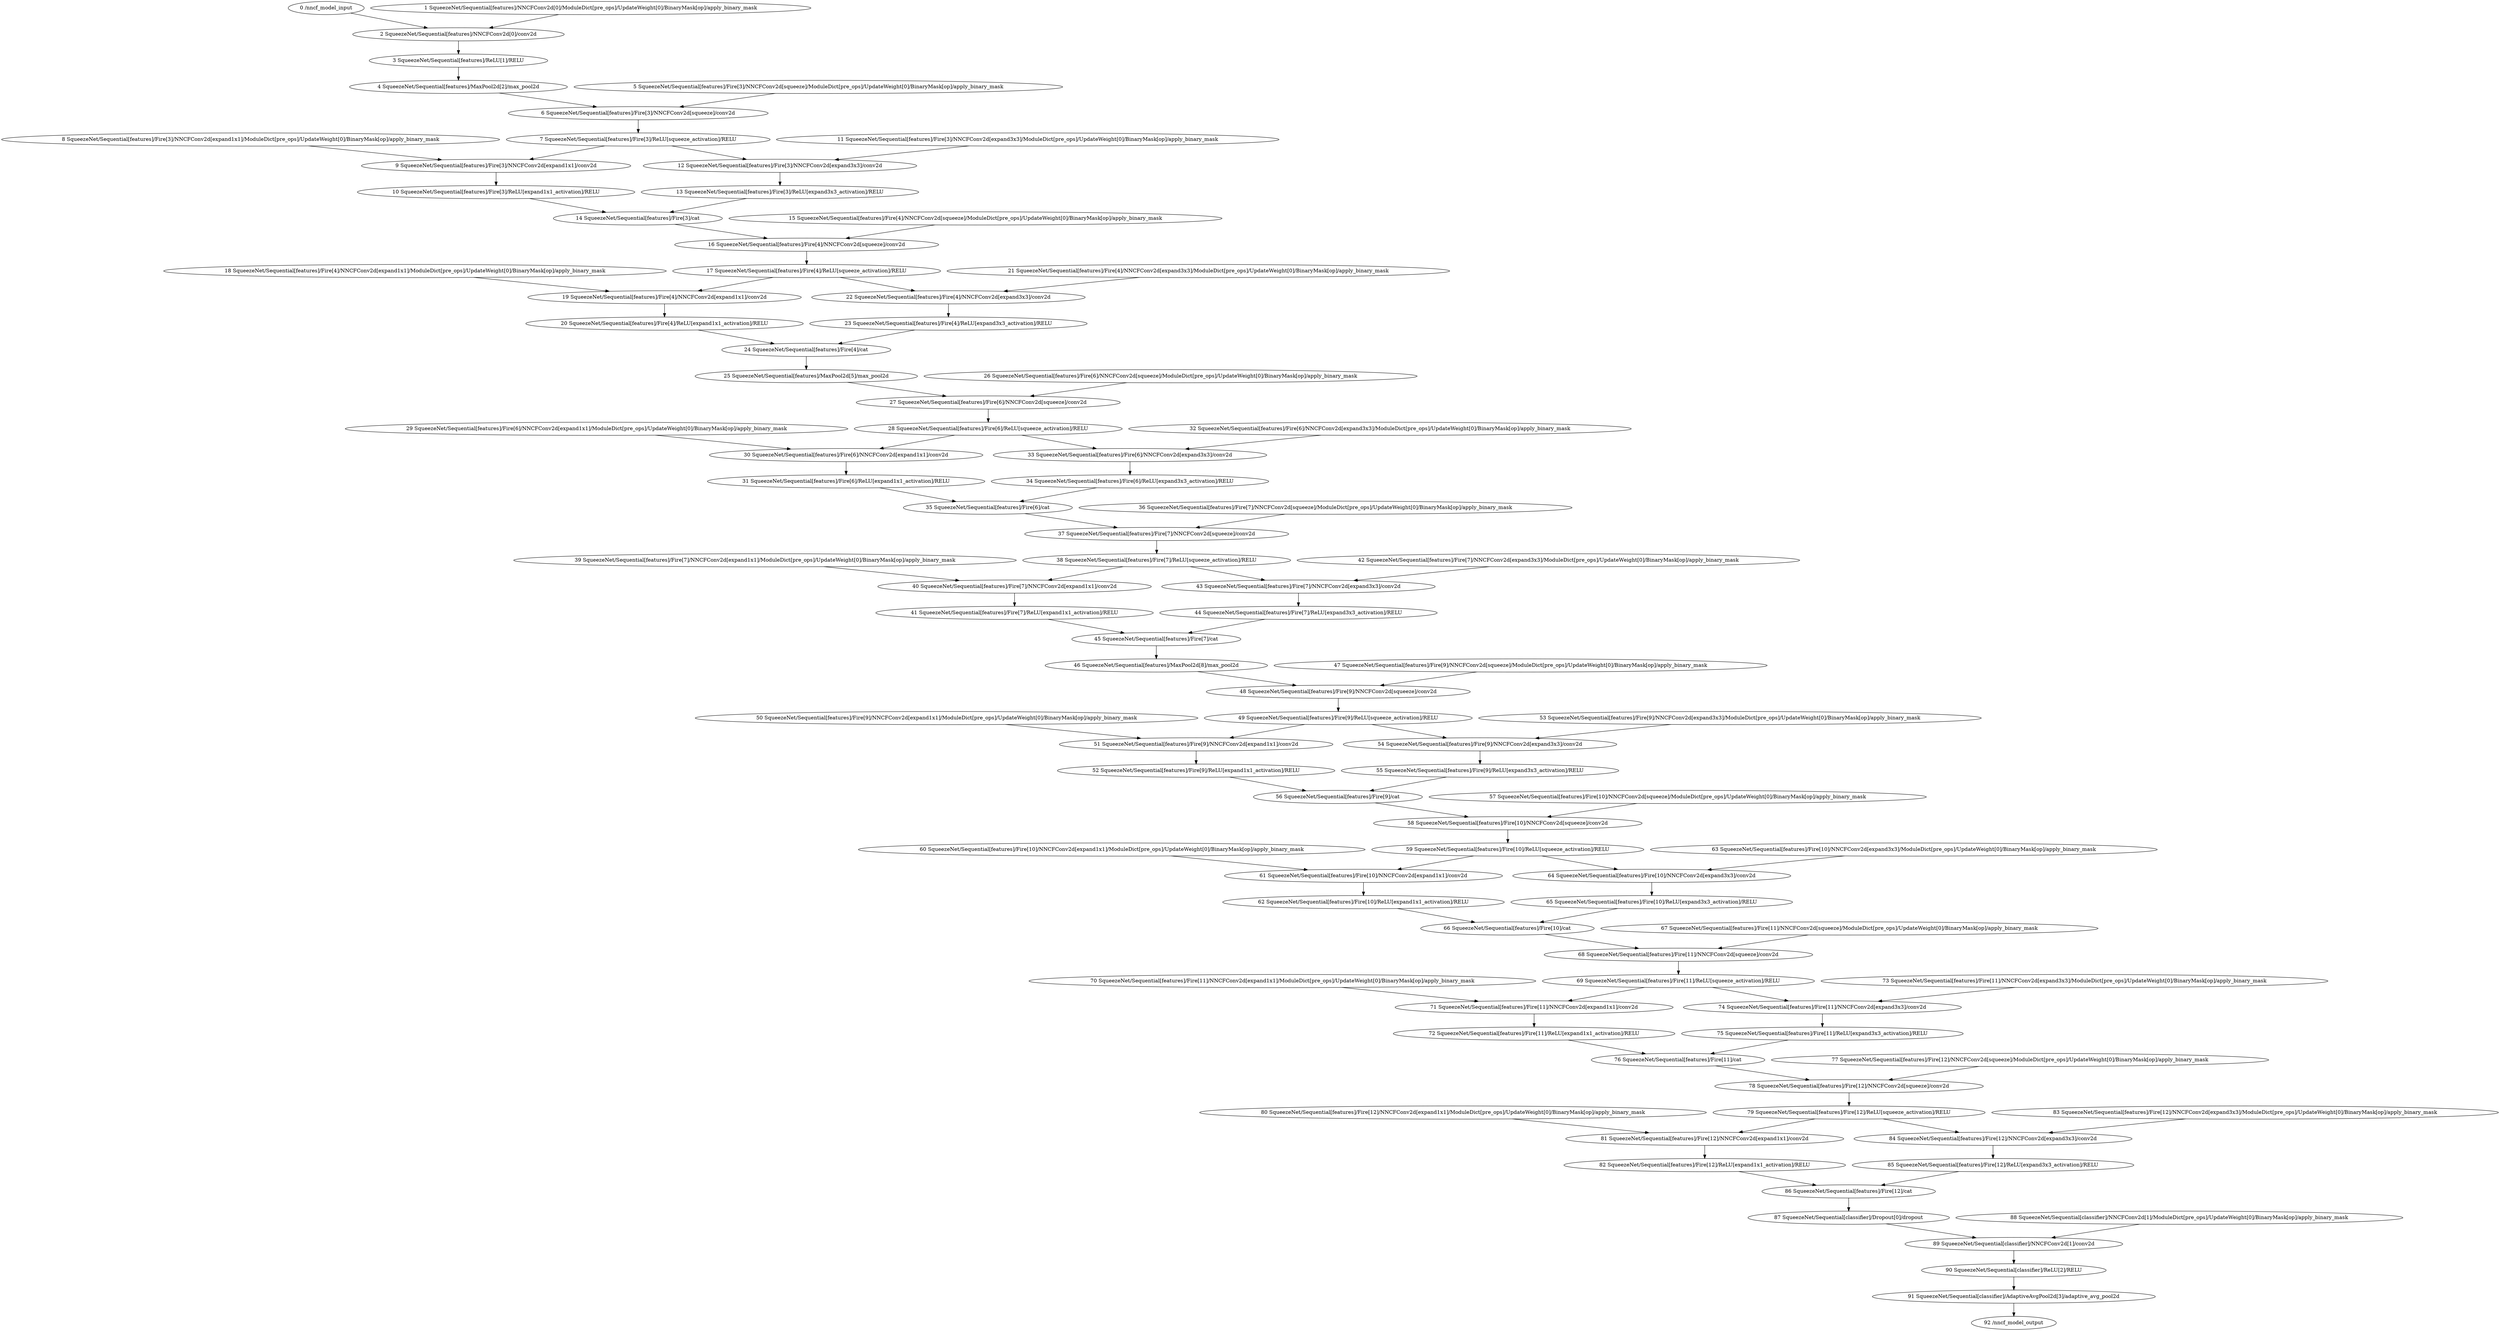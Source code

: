 strict digraph  {
"0 /nncf_model_input" [id=0, scope="", type=nncf_model_input];
"1 SqueezeNet/Sequential[features]/NNCFConv2d[0]/ModuleDict[pre_ops]/UpdateWeight[0]/BinaryMask[op]/apply_binary_mask" [id=1, scope="SqueezeNet/Sequential[features]/NNCFConv2d[0]/ModuleDict[pre_ops]/UpdateWeight[0]/BinaryMask[op]", type=apply_binary_mask];
"2 SqueezeNet/Sequential[features]/NNCFConv2d[0]/conv2d" [id=2, scope="SqueezeNet/Sequential[features]/NNCFConv2d[0]", type=conv2d];
"3 SqueezeNet/Sequential[features]/ReLU[1]/RELU" [id=3, scope="SqueezeNet/Sequential[features]/ReLU[1]", type=RELU];
"4 SqueezeNet/Sequential[features]/MaxPool2d[2]/max_pool2d" [id=4, scope="SqueezeNet/Sequential[features]/MaxPool2d[2]", type=max_pool2d];
"5 SqueezeNet/Sequential[features]/Fire[3]/NNCFConv2d[squeeze]/ModuleDict[pre_ops]/UpdateWeight[0]/BinaryMask[op]/apply_binary_mask" [id=5, scope="SqueezeNet/Sequential[features]/Fire[3]/NNCFConv2d[squeeze]/ModuleDict[pre_ops]/UpdateWeight[0]/BinaryMask[op]", type=apply_binary_mask];
"6 SqueezeNet/Sequential[features]/Fire[3]/NNCFConv2d[squeeze]/conv2d" [id=6, scope="SqueezeNet/Sequential[features]/Fire[3]/NNCFConv2d[squeeze]", type=conv2d];
"7 SqueezeNet/Sequential[features]/Fire[3]/ReLU[squeeze_activation]/RELU" [id=7, scope="SqueezeNet/Sequential[features]/Fire[3]/ReLU[squeeze_activation]", type=RELU];
"8 SqueezeNet/Sequential[features]/Fire[3]/NNCFConv2d[expand1x1]/ModuleDict[pre_ops]/UpdateWeight[0]/BinaryMask[op]/apply_binary_mask" [id=8, scope="SqueezeNet/Sequential[features]/Fire[3]/NNCFConv2d[expand1x1]/ModuleDict[pre_ops]/UpdateWeight[0]/BinaryMask[op]", type=apply_binary_mask];
"9 SqueezeNet/Sequential[features]/Fire[3]/NNCFConv2d[expand1x1]/conv2d" [id=9, scope="SqueezeNet/Sequential[features]/Fire[3]/NNCFConv2d[expand1x1]", type=conv2d];
"10 SqueezeNet/Sequential[features]/Fire[3]/ReLU[expand1x1_activation]/RELU" [id=10, scope="SqueezeNet/Sequential[features]/Fire[3]/ReLU[expand1x1_activation]", type=RELU];
"11 SqueezeNet/Sequential[features]/Fire[3]/NNCFConv2d[expand3x3]/ModuleDict[pre_ops]/UpdateWeight[0]/BinaryMask[op]/apply_binary_mask" [id=11, scope="SqueezeNet/Sequential[features]/Fire[3]/NNCFConv2d[expand3x3]/ModuleDict[pre_ops]/UpdateWeight[0]/BinaryMask[op]", type=apply_binary_mask];
"12 SqueezeNet/Sequential[features]/Fire[3]/NNCFConv2d[expand3x3]/conv2d" [id=12, scope="SqueezeNet/Sequential[features]/Fire[3]/NNCFConv2d[expand3x3]", type=conv2d];
"13 SqueezeNet/Sequential[features]/Fire[3]/ReLU[expand3x3_activation]/RELU" [id=13, scope="SqueezeNet/Sequential[features]/Fire[3]/ReLU[expand3x3_activation]", type=RELU];
"14 SqueezeNet/Sequential[features]/Fire[3]/cat" [id=14, scope="SqueezeNet/Sequential[features]/Fire[3]", type=cat];
"15 SqueezeNet/Sequential[features]/Fire[4]/NNCFConv2d[squeeze]/ModuleDict[pre_ops]/UpdateWeight[0]/BinaryMask[op]/apply_binary_mask" [id=15, scope="SqueezeNet/Sequential[features]/Fire[4]/NNCFConv2d[squeeze]/ModuleDict[pre_ops]/UpdateWeight[0]/BinaryMask[op]", type=apply_binary_mask];
"16 SqueezeNet/Sequential[features]/Fire[4]/NNCFConv2d[squeeze]/conv2d" [id=16, scope="SqueezeNet/Sequential[features]/Fire[4]/NNCFConv2d[squeeze]", type=conv2d];
"17 SqueezeNet/Sequential[features]/Fire[4]/ReLU[squeeze_activation]/RELU" [id=17, scope="SqueezeNet/Sequential[features]/Fire[4]/ReLU[squeeze_activation]", type=RELU];
"18 SqueezeNet/Sequential[features]/Fire[4]/NNCFConv2d[expand1x1]/ModuleDict[pre_ops]/UpdateWeight[0]/BinaryMask[op]/apply_binary_mask" [id=18, scope="SqueezeNet/Sequential[features]/Fire[4]/NNCFConv2d[expand1x1]/ModuleDict[pre_ops]/UpdateWeight[0]/BinaryMask[op]", type=apply_binary_mask];
"19 SqueezeNet/Sequential[features]/Fire[4]/NNCFConv2d[expand1x1]/conv2d" [id=19, scope="SqueezeNet/Sequential[features]/Fire[4]/NNCFConv2d[expand1x1]", type=conv2d];
"20 SqueezeNet/Sequential[features]/Fire[4]/ReLU[expand1x1_activation]/RELU" [id=20, scope="SqueezeNet/Sequential[features]/Fire[4]/ReLU[expand1x1_activation]", type=RELU];
"21 SqueezeNet/Sequential[features]/Fire[4]/NNCFConv2d[expand3x3]/ModuleDict[pre_ops]/UpdateWeight[0]/BinaryMask[op]/apply_binary_mask" [id=21, scope="SqueezeNet/Sequential[features]/Fire[4]/NNCFConv2d[expand3x3]/ModuleDict[pre_ops]/UpdateWeight[0]/BinaryMask[op]", type=apply_binary_mask];
"22 SqueezeNet/Sequential[features]/Fire[4]/NNCFConv2d[expand3x3]/conv2d" [id=22, scope="SqueezeNet/Sequential[features]/Fire[4]/NNCFConv2d[expand3x3]", type=conv2d];
"23 SqueezeNet/Sequential[features]/Fire[4]/ReLU[expand3x3_activation]/RELU" [id=23, scope="SqueezeNet/Sequential[features]/Fire[4]/ReLU[expand3x3_activation]", type=RELU];
"24 SqueezeNet/Sequential[features]/Fire[4]/cat" [id=24, scope="SqueezeNet/Sequential[features]/Fire[4]", type=cat];
"25 SqueezeNet/Sequential[features]/MaxPool2d[5]/max_pool2d" [id=25, scope="SqueezeNet/Sequential[features]/MaxPool2d[5]", type=max_pool2d];
"26 SqueezeNet/Sequential[features]/Fire[6]/NNCFConv2d[squeeze]/ModuleDict[pre_ops]/UpdateWeight[0]/BinaryMask[op]/apply_binary_mask" [id=26, scope="SqueezeNet/Sequential[features]/Fire[6]/NNCFConv2d[squeeze]/ModuleDict[pre_ops]/UpdateWeight[0]/BinaryMask[op]", type=apply_binary_mask];
"27 SqueezeNet/Sequential[features]/Fire[6]/NNCFConv2d[squeeze]/conv2d" [id=27, scope="SqueezeNet/Sequential[features]/Fire[6]/NNCFConv2d[squeeze]", type=conv2d];
"28 SqueezeNet/Sequential[features]/Fire[6]/ReLU[squeeze_activation]/RELU" [id=28, scope="SqueezeNet/Sequential[features]/Fire[6]/ReLU[squeeze_activation]", type=RELU];
"29 SqueezeNet/Sequential[features]/Fire[6]/NNCFConv2d[expand1x1]/ModuleDict[pre_ops]/UpdateWeight[0]/BinaryMask[op]/apply_binary_mask" [id=29, scope="SqueezeNet/Sequential[features]/Fire[6]/NNCFConv2d[expand1x1]/ModuleDict[pre_ops]/UpdateWeight[0]/BinaryMask[op]", type=apply_binary_mask];
"30 SqueezeNet/Sequential[features]/Fire[6]/NNCFConv2d[expand1x1]/conv2d" [id=30, scope="SqueezeNet/Sequential[features]/Fire[6]/NNCFConv2d[expand1x1]", type=conv2d];
"31 SqueezeNet/Sequential[features]/Fire[6]/ReLU[expand1x1_activation]/RELU" [id=31, scope="SqueezeNet/Sequential[features]/Fire[6]/ReLU[expand1x1_activation]", type=RELU];
"32 SqueezeNet/Sequential[features]/Fire[6]/NNCFConv2d[expand3x3]/ModuleDict[pre_ops]/UpdateWeight[0]/BinaryMask[op]/apply_binary_mask" [id=32, scope="SqueezeNet/Sequential[features]/Fire[6]/NNCFConv2d[expand3x3]/ModuleDict[pre_ops]/UpdateWeight[0]/BinaryMask[op]", type=apply_binary_mask];
"33 SqueezeNet/Sequential[features]/Fire[6]/NNCFConv2d[expand3x3]/conv2d" [id=33, scope="SqueezeNet/Sequential[features]/Fire[6]/NNCFConv2d[expand3x3]", type=conv2d];
"34 SqueezeNet/Sequential[features]/Fire[6]/ReLU[expand3x3_activation]/RELU" [id=34, scope="SqueezeNet/Sequential[features]/Fire[6]/ReLU[expand3x3_activation]", type=RELU];
"35 SqueezeNet/Sequential[features]/Fire[6]/cat" [id=35, scope="SqueezeNet/Sequential[features]/Fire[6]", type=cat];
"36 SqueezeNet/Sequential[features]/Fire[7]/NNCFConv2d[squeeze]/ModuleDict[pre_ops]/UpdateWeight[0]/BinaryMask[op]/apply_binary_mask" [id=36, scope="SqueezeNet/Sequential[features]/Fire[7]/NNCFConv2d[squeeze]/ModuleDict[pre_ops]/UpdateWeight[0]/BinaryMask[op]", type=apply_binary_mask];
"37 SqueezeNet/Sequential[features]/Fire[7]/NNCFConv2d[squeeze]/conv2d" [id=37, scope="SqueezeNet/Sequential[features]/Fire[7]/NNCFConv2d[squeeze]", type=conv2d];
"38 SqueezeNet/Sequential[features]/Fire[7]/ReLU[squeeze_activation]/RELU" [id=38, scope="SqueezeNet/Sequential[features]/Fire[7]/ReLU[squeeze_activation]", type=RELU];
"39 SqueezeNet/Sequential[features]/Fire[7]/NNCFConv2d[expand1x1]/ModuleDict[pre_ops]/UpdateWeight[0]/BinaryMask[op]/apply_binary_mask" [id=39, scope="SqueezeNet/Sequential[features]/Fire[7]/NNCFConv2d[expand1x1]/ModuleDict[pre_ops]/UpdateWeight[0]/BinaryMask[op]", type=apply_binary_mask];
"40 SqueezeNet/Sequential[features]/Fire[7]/NNCFConv2d[expand1x1]/conv2d" [id=40, scope="SqueezeNet/Sequential[features]/Fire[7]/NNCFConv2d[expand1x1]", type=conv2d];
"41 SqueezeNet/Sequential[features]/Fire[7]/ReLU[expand1x1_activation]/RELU" [id=41, scope="SqueezeNet/Sequential[features]/Fire[7]/ReLU[expand1x1_activation]", type=RELU];
"42 SqueezeNet/Sequential[features]/Fire[7]/NNCFConv2d[expand3x3]/ModuleDict[pre_ops]/UpdateWeight[0]/BinaryMask[op]/apply_binary_mask" [id=42, scope="SqueezeNet/Sequential[features]/Fire[7]/NNCFConv2d[expand3x3]/ModuleDict[pre_ops]/UpdateWeight[0]/BinaryMask[op]", type=apply_binary_mask];
"43 SqueezeNet/Sequential[features]/Fire[7]/NNCFConv2d[expand3x3]/conv2d" [id=43, scope="SqueezeNet/Sequential[features]/Fire[7]/NNCFConv2d[expand3x3]", type=conv2d];
"44 SqueezeNet/Sequential[features]/Fire[7]/ReLU[expand3x3_activation]/RELU" [id=44, scope="SqueezeNet/Sequential[features]/Fire[7]/ReLU[expand3x3_activation]", type=RELU];
"45 SqueezeNet/Sequential[features]/Fire[7]/cat" [id=45, scope="SqueezeNet/Sequential[features]/Fire[7]", type=cat];
"46 SqueezeNet/Sequential[features]/MaxPool2d[8]/max_pool2d" [id=46, scope="SqueezeNet/Sequential[features]/MaxPool2d[8]", type=max_pool2d];
"47 SqueezeNet/Sequential[features]/Fire[9]/NNCFConv2d[squeeze]/ModuleDict[pre_ops]/UpdateWeight[0]/BinaryMask[op]/apply_binary_mask" [id=47, scope="SqueezeNet/Sequential[features]/Fire[9]/NNCFConv2d[squeeze]/ModuleDict[pre_ops]/UpdateWeight[0]/BinaryMask[op]", type=apply_binary_mask];
"48 SqueezeNet/Sequential[features]/Fire[9]/NNCFConv2d[squeeze]/conv2d" [id=48, scope="SqueezeNet/Sequential[features]/Fire[9]/NNCFConv2d[squeeze]", type=conv2d];
"49 SqueezeNet/Sequential[features]/Fire[9]/ReLU[squeeze_activation]/RELU" [id=49, scope="SqueezeNet/Sequential[features]/Fire[9]/ReLU[squeeze_activation]", type=RELU];
"50 SqueezeNet/Sequential[features]/Fire[9]/NNCFConv2d[expand1x1]/ModuleDict[pre_ops]/UpdateWeight[0]/BinaryMask[op]/apply_binary_mask" [id=50, scope="SqueezeNet/Sequential[features]/Fire[9]/NNCFConv2d[expand1x1]/ModuleDict[pre_ops]/UpdateWeight[0]/BinaryMask[op]", type=apply_binary_mask];
"51 SqueezeNet/Sequential[features]/Fire[9]/NNCFConv2d[expand1x1]/conv2d" [id=51, scope="SqueezeNet/Sequential[features]/Fire[9]/NNCFConv2d[expand1x1]", type=conv2d];
"52 SqueezeNet/Sequential[features]/Fire[9]/ReLU[expand1x1_activation]/RELU" [id=52, scope="SqueezeNet/Sequential[features]/Fire[9]/ReLU[expand1x1_activation]", type=RELU];
"53 SqueezeNet/Sequential[features]/Fire[9]/NNCFConv2d[expand3x3]/ModuleDict[pre_ops]/UpdateWeight[0]/BinaryMask[op]/apply_binary_mask" [id=53, scope="SqueezeNet/Sequential[features]/Fire[9]/NNCFConv2d[expand3x3]/ModuleDict[pre_ops]/UpdateWeight[0]/BinaryMask[op]", type=apply_binary_mask];
"54 SqueezeNet/Sequential[features]/Fire[9]/NNCFConv2d[expand3x3]/conv2d" [id=54, scope="SqueezeNet/Sequential[features]/Fire[9]/NNCFConv2d[expand3x3]", type=conv2d];
"55 SqueezeNet/Sequential[features]/Fire[9]/ReLU[expand3x3_activation]/RELU" [id=55, scope="SqueezeNet/Sequential[features]/Fire[9]/ReLU[expand3x3_activation]", type=RELU];
"56 SqueezeNet/Sequential[features]/Fire[9]/cat" [id=56, scope="SqueezeNet/Sequential[features]/Fire[9]", type=cat];
"57 SqueezeNet/Sequential[features]/Fire[10]/NNCFConv2d[squeeze]/ModuleDict[pre_ops]/UpdateWeight[0]/BinaryMask[op]/apply_binary_mask" [id=57, scope="SqueezeNet/Sequential[features]/Fire[10]/NNCFConv2d[squeeze]/ModuleDict[pre_ops]/UpdateWeight[0]/BinaryMask[op]", type=apply_binary_mask];
"58 SqueezeNet/Sequential[features]/Fire[10]/NNCFConv2d[squeeze]/conv2d" [id=58, scope="SqueezeNet/Sequential[features]/Fire[10]/NNCFConv2d[squeeze]", type=conv2d];
"59 SqueezeNet/Sequential[features]/Fire[10]/ReLU[squeeze_activation]/RELU" [id=59, scope="SqueezeNet/Sequential[features]/Fire[10]/ReLU[squeeze_activation]", type=RELU];
"60 SqueezeNet/Sequential[features]/Fire[10]/NNCFConv2d[expand1x1]/ModuleDict[pre_ops]/UpdateWeight[0]/BinaryMask[op]/apply_binary_mask" [id=60, scope="SqueezeNet/Sequential[features]/Fire[10]/NNCFConv2d[expand1x1]/ModuleDict[pre_ops]/UpdateWeight[0]/BinaryMask[op]", type=apply_binary_mask];
"61 SqueezeNet/Sequential[features]/Fire[10]/NNCFConv2d[expand1x1]/conv2d" [id=61, scope="SqueezeNet/Sequential[features]/Fire[10]/NNCFConv2d[expand1x1]", type=conv2d];
"62 SqueezeNet/Sequential[features]/Fire[10]/ReLU[expand1x1_activation]/RELU" [id=62, scope="SqueezeNet/Sequential[features]/Fire[10]/ReLU[expand1x1_activation]", type=RELU];
"63 SqueezeNet/Sequential[features]/Fire[10]/NNCFConv2d[expand3x3]/ModuleDict[pre_ops]/UpdateWeight[0]/BinaryMask[op]/apply_binary_mask" [id=63, scope="SqueezeNet/Sequential[features]/Fire[10]/NNCFConv2d[expand3x3]/ModuleDict[pre_ops]/UpdateWeight[0]/BinaryMask[op]", type=apply_binary_mask];
"64 SqueezeNet/Sequential[features]/Fire[10]/NNCFConv2d[expand3x3]/conv2d" [id=64, scope="SqueezeNet/Sequential[features]/Fire[10]/NNCFConv2d[expand3x3]", type=conv2d];
"65 SqueezeNet/Sequential[features]/Fire[10]/ReLU[expand3x3_activation]/RELU" [id=65, scope="SqueezeNet/Sequential[features]/Fire[10]/ReLU[expand3x3_activation]", type=RELU];
"66 SqueezeNet/Sequential[features]/Fire[10]/cat" [id=66, scope="SqueezeNet/Sequential[features]/Fire[10]", type=cat];
"67 SqueezeNet/Sequential[features]/Fire[11]/NNCFConv2d[squeeze]/ModuleDict[pre_ops]/UpdateWeight[0]/BinaryMask[op]/apply_binary_mask" [id=67, scope="SqueezeNet/Sequential[features]/Fire[11]/NNCFConv2d[squeeze]/ModuleDict[pre_ops]/UpdateWeight[0]/BinaryMask[op]", type=apply_binary_mask];
"68 SqueezeNet/Sequential[features]/Fire[11]/NNCFConv2d[squeeze]/conv2d" [id=68, scope="SqueezeNet/Sequential[features]/Fire[11]/NNCFConv2d[squeeze]", type=conv2d];
"69 SqueezeNet/Sequential[features]/Fire[11]/ReLU[squeeze_activation]/RELU" [id=69, scope="SqueezeNet/Sequential[features]/Fire[11]/ReLU[squeeze_activation]", type=RELU];
"70 SqueezeNet/Sequential[features]/Fire[11]/NNCFConv2d[expand1x1]/ModuleDict[pre_ops]/UpdateWeight[0]/BinaryMask[op]/apply_binary_mask" [id=70, scope="SqueezeNet/Sequential[features]/Fire[11]/NNCFConv2d[expand1x1]/ModuleDict[pre_ops]/UpdateWeight[0]/BinaryMask[op]", type=apply_binary_mask];
"71 SqueezeNet/Sequential[features]/Fire[11]/NNCFConv2d[expand1x1]/conv2d" [id=71, scope="SqueezeNet/Sequential[features]/Fire[11]/NNCFConv2d[expand1x1]", type=conv2d];
"72 SqueezeNet/Sequential[features]/Fire[11]/ReLU[expand1x1_activation]/RELU" [id=72, scope="SqueezeNet/Sequential[features]/Fire[11]/ReLU[expand1x1_activation]", type=RELU];
"73 SqueezeNet/Sequential[features]/Fire[11]/NNCFConv2d[expand3x3]/ModuleDict[pre_ops]/UpdateWeight[0]/BinaryMask[op]/apply_binary_mask" [id=73, scope="SqueezeNet/Sequential[features]/Fire[11]/NNCFConv2d[expand3x3]/ModuleDict[pre_ops]/UpdateWeight[0]/BinaryMask[op]", type=apply_binary_mask];
"74 SqueezeNet/Sequential[features]/Fire[11]/NNCFConv2d[expand3x3]/conv2d" [id=74, scope="SqueezeNet/Sequential[features]/Fire[11]/NNCFConv2d[expand3x3]", type=conv2d];
"75 SqueezeNet/Sequential[features]/Fire[11]/ReLU[expand3x3_activation]/RELU" [id=75, scope="SqueezeNet/Sequential[features]/Fire[11]/ReLU[expand3x3_activation]", type=RELU];
"76 SqueezeNet/Sequential[features]/Fire[11]/cat" [id=76, scope="SqueezeNet/Sequential[features]/Fire[11]", type=cat];
"77 SqueezeNet/Sequential[features]/Fire[12]/NNCFConv2d[squeeze]/ModuleDict[pre_ops]/UpdateWeight[0]/BinaryMask[op]/apply_binary_mask" [id=77, scope="SqueezeNet/Sequential[features]/Fire[12]/NNCFConv2d[squeeze]/ModuleDict[pre_ops]/UpdateWeight[0]/BinaryMask[op]", type=apply_binary_mask];
"78 SqueezeNet/Sequential[features]/Fire[12]/NNCFConv2d[squeeze]/conv2d" [id=78, scope="SqueezeNet/Sequential[features]/Fire[12]/NNCFConv2d[squeeze]", type=conv2d];
"79 SqueezeNet/Sequential[features]/Fire[12]/ReLU[squeeze_activation]/RELU" [id=79, scope="SqueezeNet/Sequential[features]/Fire[12]/ReLU[squeeze_activation]", type=RELU];
"80 SqueezeNet/Sequential[features]/Fire[12]/NNCFConv2d[expand1x1]/ModuleDict[pre_ops]/UpdateWeight[0]/BinaryMask[op]/apply_binary_mask" [id=80, scope="SqueezeNet/Sequential[features]/Fire[12]/NNCFConv2d[expand1x1]/ModuleDict[pre_ops]/UpdateWeight[0]/BinaryMask[op]", type=apply_binary_mask];
"81 SqueezeNet/Sequential[features]/Fire[12]/NNCFConv2d[expand1x1]/conv2d" [id=81, scope="SqueezeNet/Sequential[features]/Fire[12]/NNCFConv2d[expand1x1]", type=conv2d];
"82 SqueezeNet/Sequential[features]/Fire[12]/ReLU[expand1x1_activation]/RELU" [id=82, scope="SqueezeNet/Sequential[features]/Fire[12]/ReLU[expand1x1_activation]", type=RELU];
"83 SqueezeNet/Sequential[features]/Fire[12]/NNCFConv2d[expand3x3]/ModuleDict[pre_ops]/UpdateWeight[0]/BinaryMask[op]/apply_binary_mask" [id=83, scope="SqueezeNet/Sequential[features]/Fire[12]/NNCFConv2d[expand3x3]/ModuleDict[pre_ops]/UpdateWeight[0]/BinaryMask[op]", type=apply_binary_mask];
"84 SqueezeNet/Sequential[features]/Fire[12]/NNCFConv2d[expand3x3]/conv2d" [id=84, scope="SqueezeNet/Sequential[features]/Fire[12]/NNCFConv2d[expand3x3]", type=conv2d];
"85 SqueezeNet/Sequential[features]/Fire[12]/ReLU[expand3x3_activation]/RELU" [id=85, scope="SqueezeNet/Sequential[features]/Fire[12]/ReLU[expand3x3_activation]", type=RELU];
"86 SqueezeNet/Sequential[features]/Fire[12]/cat" [id=86, scope="SqueezeNet/Sequential[features]/Fire[12]", type=cat];
"87 SqueezeNet/Sequential[classifier]/Dropout[0]/dropout" [id=87, scope="SqueezeNet/Sequential[classifier]/Dropout[0]", type=dropout];
"88 SqueezeNet/Sequential[classifier]/NNCFConv2d[1]/ModuleDict[pre_ops]/UpdateWeight[0]/BinaryMask[op]/apply_binary_mask" [id=88, scope="SqueezeNet/Sequential[classifier]/NNCFConv2d[1]/ModuleDict[pre_ops]/UpdateWeight[0]/BinaryMask[op]", type=apply_binary_mask];
"89 SqueezeNet/Sequential[classifier]/NNCFConv2d[1]/conv2d" [id=89, scope="SqueezeNet/Sequential[classifier]/NNCFConv2d[1]", type=conv2d];
"90 SqueezeNet/Sequential[classifier]/ReLU[2]/RELU" [id=90, scope="SqueezeNet/Sequential[classifier]/ReLU[2]", type=RELU];
"91 SqueezeNet/Sequential[classifier]/AdaptiveAvgPool2d[3]/adaptive_avg_pool2d" [id=91, scope="SqueezeNet/Sequential[classifier]/AdaptiveAvgPool2d[3]", type=adaptive_avg_pool2d];
"92 /nncf_model_output" [id=92, scope="", type=nncf_model_output];
"0 /nncf_model_input" -> "2 SqueezeNet/Sequential[features]/NNCFConv2d[0]/conv2d";
"1 SqueezeNet/Sequential[features]/NNCFConv2d[0]/ModuleDict[pre_ops]/UpdateWeight[0]/BinaryMask[op]/apply_binary_mask" -> "2 SqueezeNet/Sequential[features]/NNCFConv2d[0]/conv2d";
"2 SqueezeNet/Sequential[features]/NNCFConv2d[0]/conv2d" -> "3 SqueezeNet/Sequential[features]/ReLU[1]/RELU";
"3 SqueezeNet/Sequential[features]/ReLU[1]/RELU" -> "4 SqueezeNet/Sequential[features]/MaxPool2d[2]/max_pool2d";
"4 SqueezeNet/Sequential[features]/MaxPool2d[2]/max_pool2d" -> "6 SqueezeNet/Sequential[features]/Fire[3]/NNCFConv2d[squeeze]/conv2d";
"5 SqueezeNet/Sequential[features]/Fire[3]/NNCFConv2d[squeeze]/ModuleDict[pre_ops]/UpdateWeight[0]/BinaryMask[op]/apply_binary_mask" -> "6 SqueezeNet/Sequential[features]/Fire[3]/NNCFConv2d[squeeze]/conv2d";
"6 SqueezeNet/Sequential[features]/Fire[3]/NNCFConv2d[squeeze]/conv2d" -> "7 SqueezeNet/Sequential[features]/Fire[3]/ReLU[squeeze_activation]/RELU";
"7 SqueezeNet/Sequential[features]/Fire[3]/ReLU[squeeze_activation]/RELU" -> "9 SqueezeNet/Sequential[features]/Fire[3]/NNCFConv2d[expand1x1]/conv2d";
"8 SqueezeNet/Sequential[features]/Fire[3]/NNCFConv2d[expand1x1]/ModuleDict[pre_ops]/UpdateWeight[0]/BinaryMask[op]/apply_binary_mask" -> "9 SqueezeNet/Sequential[features]/Fire[3]/NNCFConv2d[expand1x1]/conv2d";
"7 SqueezeNet/Sequential[features]/Fire[3]/ReLU[squeeze_activation]/RELU" -> "12 SqueezeNet/Sequential[features]/Fire[3]/NNCFConv2d[expand3x3]/conv2d";
"9 SqueezeNet/Sequential[features]/Fire[3]/NNCFConv2d[expand1x1]/conv2d" -> "10 SqueezeNet/Sequential[features]/Fire[3]/ReLU[expand1x1_activation]/RELU";
"10 SqueezeNet/Sequential[features]/Fire[3]/ReLU[expand1x1_activation]/RELU" -> "14 SqueezeNet/Sequential[features]/Fire[3]/cat";
"11 SqueezeNet/Sequential[features]/Fire[3]/NNCFConv2d[expand3x3]/ModuleDict[pre_ops]/UpdateWeight[0]/BinaryMask[op]/apply_binary_mask" -> "12 SqueezeNet/Sequential[features]/Fire[3]/NNCFConv2d[expand3x3]/conv2d";
"12 SqueezeNet/Sequential[features]/Fire[3]/NNCFConv2d[expand3x3]/conv2d" -> "13 SqueezeNet/Sequential[features]/Fire[3]/ReLU[expand3x3_activation]/RELU";
"13 SqueezeNet/Sequential[features]/Fire[3]/ReLU[expand3x3_activation]/RELU" -> "14 SqueezeNet/Sequential[features]/Fire[3]/cat";
"14 SqueezeNet/Sequential[features]/Fire[3]/cat" -> "16 SqueezeNet/Sequential[features]/Fire[4]/NNCFConv2d[squeeze]/conv2d";
"15 SqueezeNet/Sequential[features]/Fire[4]/NNCFConv2d[squeeze]/ModuleDict[pre_ops]/UpdateWeight[0]/BinaryMask[op]/apply_binary_mask" -> "16 SqueezeNet/Sequential[features]/Fire[4]/NNCFConv2d[squeeze]/conv2d";
"16 SqueezeNet/Sequential[features]/Fire[4]/NNCFConv2d[squeeze]/conv2d" -> "17 SqueezeNet/Sequential[features]/Fire[4]/ReLU[squeeze_activation]/RELU";
"17 SqueezeNet/Sequential[features]/Fire[4]/ReLU[squeeze_activation]/RELU" -> "19 SqueezeNet/Sequential[features]/Fire[4]/NNCFConv2d[expand1x1]/conv2d";
"17 SqueezeNet/Sequential[features]/Fire[4]/ReLU[squeeze_activation]/RELU" -> "22 SqueezeNet/Sequential[features]/Fire[4]/NNCFConv2d[expand3x3]/conv2d";
"18 SqueezeNet/Sequential[features]/Fire[4]/NNCFConv2d[expand1x1]/ModuleDict[pre_ops]/UpdateWeight[0]/BinaryMask[op]/apply_binary_mask" -> "19 SqueezeNet/Sequential[features]/Fire[4]/NNCFConv2d[expand1x1]/conv2d";
"19 SqueezeNet/Sequential[features]/Fire[4]/NNCFConv2d[expand1x1]/conv2d" -> "20 SqueezeNet/Sequential[features]/Fire[4]/ReLU[expand1x1_activation]/RELU";
"20 SqueezeNet/Sequential[features]/Fire[4]/ReLU[expand1x1_activation]/RELU" -> "24 SqueezeNet/Sequential[features]/Fire[4]/cat";
"21 SqueezeNet/Sequential[features]/Fire[4]/NNCFConv2d[expand3x3]/ModuleDict[pre_ops]/UpdateWeight[0]/BinaryMask[op]/apply_binary_mask" -> "22 SqueezeNet/Sequential[features]/Fire[4]/NNCFConv2d[expand3x3]/conv2d";
"22 SqueezeNet/Sequential[features]/Fire[4]/NNCFConv2d[expand3x3]/conv2d" -> "23 SqueezeNet/Sequential[features]/Fire[4]/ReLU[expand3x3_activation]/RELU";
"23 SqueezeNet/Sequential[features]/Fire[4]/ReLU[expand3x3_activation]/RELU" -> "24 SqueezeNet/Sequential[features]/Fire[4]/cat";
"24 SqueezeNet/Sequential[features]/Fire[4]/cat" -> "25 SqueezeNet/Sequential[features]/MaxPool2d[5]/max_pool2d";
"25 SqueezeNet/Sequential[features]/MaxPool2d[5]/max_pool2d" -> "27 SqueezeNet/Sequential[features]/Fire[6]/NNCFConv2d[squeeze]/conv2d";
"26 SqueezeNet/Sequential[features]/Fire[6]/NNCFConv2d[squeeze]/ModuleDict[pre_ops]/UpdateWeight[0]/BinaryMask[op]/apply_binary_mask" -> "27 SqueezeNet/Sequential[features]/Fire[6]/NNCFConv2d[squeeze]/conv2d";
"27 SqueezeNet/Sequential[features]/Fire[6]/NNCFConv2d[squeeze]/conv2d" -> "28 SqueezeNet/Sequential[features]/Fire[6]/ReLU[squeeze_activation]/RELU";
"28 SqueezeNet/Sequential[features]/Fire[6]/ReLU[squeeze_activation]/RELU" -> "30 SqueezeNet/Sequential[features]/Fire[6]/NNCFConv2d[expand1x1]/conv2d";
"28 SqueezeNet/Sequential[features]/Fire[6]/ReLU[squeeze_activation]/RELU" -> "33 SqueezeNet/Sequential[features]/Fire[6]/NNCFConv2d[expand3x3]/conv2d";
"29 SqueezeNet/Sequential[features]/Fire[6]/NNCFConv2d[expand1x1]/ModuleDict[pre_ops]/UpdateWeight[0]/BinaryMask[op]/apply_binary_mask" -> "30 SqueezeNet/Sequential[features]/Fire[6]/NNCFConv2d[expand1x1]/conv2d";
"30 SqueezeNet/Sequential[features]/Fire[6]/NNCFConv2d[expand1x1]/conv2d" -> "31 SqueezeNet/Sequential[features]/Fire[6]/ReLU[expand1x1_activation]/RELU";
"31 SqueezeNet/Sequential[features]/Fire[6]/ReLU[expand1x1_activation]/RELU" -> "35 SqueezeNet/Sequential[features]/Fire[6]/cat";
"32 SqueezeNet/Sequential[features]/Fire[6]/NNCFConv2d[expand3x3]/ModuleDict[pre_ops]/UpdateWeight[0]/BinaryMask[op]/apply_binary_mask" -> "33 SqueezeNet/Sequential[features]/Fire[6]/NNCFConv2d[expand3x3]/conv2d";
"33 SqueezeNet/Sequential[features]/Fire[6]/NNCFConv2d[expand3x3]/conv2d" -> "34 SqueezeNet/Sequential[features]/Fire[6]/ReLU[expand3x3_activation]/RELU";
"34 SqueezeNet/Sequential[features]/Fire[6]/ReLU[expand3x3_activation]/RELU" -> "35 SqueezeNet/Sequential[features]/Fire[6]/cat";
"35 SqueezeNet/Sequential[features]/Fire[6]/cat" -> "37 SqueezeNet/Sequential[features]/Fire[7]/NNCFConv2d[squeeze]/conv2d";
"36 SqueezeNet/Sequential[features]/Fire[7]/NNCFConv2d[squeeze]/ModuleDict[pre_ops]/UpdateWeight[0]/BinaryMask[op]/apply_binary_mask" -> "37 SqueezeNet/Sequential[features]/Fire[7]/NNCFConv2d[squeeze]/conv2d";
"37 SqueezeNet/Sequential[features]/Fire[7]/NNCFConv2d[squeeze]/conv2d" -> "38 SqueezeNet/Sequential[features]/Fire[7]/ReLU[squeeze_activation]/RELU";
"38 SqueezeNet/Sequential[features]/Fire[7]/ReLU[squeeze_activation]/RELU" -> "40 SqueezeNet/Sequential[features]/Fire[7]/NNCFConv2d[expand1x1]/conv2d";
"38 SqueezeNet/Sequential[features]/Fire[7]/ReLU[squeeze_activation]/RELU" -> "43 SqueezeNet/Sequential[features]/Fire[7]/NNCFConv2d[expand3x3]/conv2d";
"39 SqueezeNet/Sequential[features]/Fire[7]/NNCFConv2d[expand1x1]/ModuleDict[pre_ops]/UpdateWeight[0]/BinaryMask[op]/apply_binary_mask" -> "40 SqueezeNet/Sequential[features]/Fire[7]/NNCFConv2d[expand1x1]/conv2d";
"40 SqueezeNet/Sequential[features]/Fire[7]/NNCFConv2d[expand1x1]/conv2d" -> "41 SqueezeNet/Sequential[features]/Fire[7]/ReLU[expand1x1_activation]/RELU";
"41 SqueezeNet/Sequential[features]/Fire[7]/ReLU[expand1x1_activation]/RELU" -> "45 SqueezeNet/Sequential[features]/Fire[7]/cat";
"42 SqueezeNet/Sequential[features]/Fire[7]/NNCFConv2d[expand3x3]/ModuleDict[pre_ops]/UpdateWeight[0]/BinaryMask[op]/apply_binary_mask" -> "43 SqueezeNet/Sequential[features]/Fire[7]/NNCFConv2d[expand3x3]/conv2d";
"43 SqueezeNet/Sequential[features]/Fire[7]/NNCFConv2d[expand3x3]/conv2d" -> "44 SqueezeNet/Sequential[features]/Fire[7]/ReLU[expand3x3_activation]/RELU";
"44 SqueezeNet/Sequential[features]/Fire[7]/ReLU[expand3x3_activation]/RELU" -> "45 SqueezeNet/Sequential[features]/Fire[7]/cat";
"45 SqueezeNet/Sequential[features]/Fire[7]/cat" -> "46 SqueezeNet/Sequential[features]/MaxPool2d[8]/max_pool2d";
"46 SqueezeNet/Sequential[features]/MaxPool2d[8]/max_pool2d" -> "48 SqueezeNet/Sequential[features]/Fire[9]/NNCFConv2d[squeeze]/conv2d";
"47 SqueezeNet/Sequential[features]/Fire[9]/NNCFConv2d[squeeze]/ModuleDict[pre_ops]/UpdateWeight[0]/BinaryMask[op]/apply_binary_mask" -> "48 SqueezeNet/Sequential[features]/Fire[9]/NNCFConv2d[squeeze]/conv2d";
"48 SqueezeNet/Sequential[features]/Fire[9]/NNCFConv2d[squeeze]/conv2d" -> "49 SqueezeNet/Sequential[features]/Fire[9]/ReLU[squeeze_activation]/RELU";
"49 SqueezeNet/Sequential[features]/Fire[9]/ReLU[squeeze_activation]/RELU" -> "51 SqueezeNet/Sequential[features]/Fire[9]/NNCFConv2d[expand1x1]/conv2d";
"49 SqueezeNet/Sequential[features]/Fire[9]/ReLU[squeeze_activation]/RELU" -> "54 SqueezeNet/Sequential[features]/Fire[9]/NNCFConv2d[expand3x3]/conv2d";
"50 SqueezeNet/Sequential[features]/Fire[9]/NNCFConv2d[expand1x1]/ModuleDict[pre_ops]/UpdateWeight[0]/BinaryMask[op]/apply_binary_mask" -> "51 SqueezeNet/Sequential[features]/Fire[9]/NNCFConv2d[expand1x1]/conv2d";
"51 SqueezeNet/Sequential[features]/Fire[9]/NNCFConv2d[expand1x1]/conv2d" -> "52 SqueezeNet/Sequential[features]/Fire[9]/ReLU[expand1x1_activation]/RELU";
"52 SqueezeNet/Sequential[features]/Fire[9]/ReLU[expand1x1_activation]/RELU" -> "56 SqueezeNet/Sequential[features]/Fire[9]/cat";
"53 SqueezeNet/Sequential[features]/Fire[9]/NNCFConv2d[expand3x3]/ModuleDict[pre_ops]/UpdateWeight[0]/BinaryMask[op]/apply_binary_mask" -> "54 SqueezeNet/Sequential[features]/Fire[9]/NNCFConv2d[expand3x3]/conv2d";
"54 SqueezeNet/Sequential[features]/Fire[9]/NNCFConv2d[expand3x3]/conv2d" -> "55 SqueezeNet/Sequential[features]/Fire[9]/ReLU[expand3x3_activation]/RELU";
"55 SqueezeNet/Sequential[features]/Fire[9]/ReLU[expand3x3_activation]/RELU" -> "56 SqueezeNet/Sequential[features]/Fire[9]/cat";
"56 SqueezeNet/Sequential[features]/Fire[9]/cat" -> "58 SqueezeNet/Sequential[features]/Fire[10]/NNCFConv2d[squeeze]/conv2d";
"57 SqueezeNet/Sequential[features]/Fire[10]/NNCFConv2d[squeeze]/ModuleDict[pre_ops]/UpdateWeight[0]/BinaryMask[op]/apply_binary_mask" -> "58 SqueezeNet/Sequential[features]/Fire[10]/NNCFConv2d[squeeze]/conv2d";
"58 SqueezeNet/Sequential[features]/Fire[10]/NNCFConv2d[squeeze]/conv2d" -> "59 SqueezeNet/Sequential[features]/Fire[10]/ReLU[squeeze_activation]/RELU";
"59 SqueezeNet/Sequential[features]/Fire[10]/ReLU[squeeze_activation]/RELU" -> "61 SqueezeNet/Sequential[features]/Fire[10]/NNCFConv2d[expand1x1]/conv2d";
"59 SqueezeNet/Sequential[features]/Fire[10]/ReLU[squeeze_activation]/RELU" -> "64 SqueezeNet/Sequential[features]/Fire[10]/NNCFConv2d[expand3x3]/conv2d";
"60 SqueezeNet/Sequential[features]/Fire[10]/NNCFConv2d[expand1x1]/ModuleDict[pre_ops]/UpdateWeight[0]/BinaryMask[op]/apply_binary_mask" -> "61 SqueezeNet/Sequential[features]/Fire[10]/NNCFConv2d[expand1x1]/conv2d";
"61 SqueezeNet/Sequential[features]/Fire[10]/NNCFConv2d[expand1x1]/conv2d" -> "62 SqueezeNet/Sequential[features]/Fire[10]/ReLU[expand1x1_activation]/RELU";
"62 SqueezeNet/Sequential[features]/Fire[10]/ReLU[expand1x1_activation]/RELU" -> "66 SqueezeNet/Sequential[features]/Fire[10]/cat";
"63 SqueezeNet/Sequential[features]/Fire[10]/NNCFConv2d[expand3x3]/ModuleDict[pre_ops]/UpdateWeight[0]/BinaryMask[op]/apply_binary_mask" -> "64 SqueezeNet/Sequential[features]/Fire[10]/NNCFConv2d[expand3x3]/conv2d";
"64 SqueezeNet/Sequential[features]/Fire[10]/NNCFConv2d[expand3x3]/conv2d" -> "65 SqueezeNet/Sequential[features]/Fire[10]/ReLU[expand3x3_activation]/RELU";
"65 SqueezeNet/Sequential[features]/Fire[10]/ReLU[expand3x3_activation]/RELU" -> "66 SqueezeNet/Sequential[features]/Fire[10]/cat";
"66 SqueezeNet/Sequential[features]/Fire[10]/cat" -> "68 SqueezeNet/Sequential[features]/Fire[11]/NNCFConv2d[squeeze]/conv2d";
"67 SqueezeNet/Sequential[features]/Fire[11]/NNCFConv2d[squeeze]/ModuleDict[pre_ops]/UpdateWeight[0]/BinaryMask[op]/apply_binary_mask" -> "68 SqueezeNet/Sequential[features]/Fire[11]/NNCFConv2d[squeeze]/conv2d";
"68 SqueezeNet/Sequential[features]/Fire[11]/NNCFConv2d[squeeze]/conv2d" -> "69 SqueezeNet/Sequential[features]/Fire[11]/ReLU[squeeze_activation]/RELU";
"69 SqueezeNet/Sequential[features]/Fire[11]/ReLU[squeeze_activation]/RELU" -> "71 SqueezeNet/Sequential[features]/Fire[11]/NNCFConv2d[expand1x1]/conv2d";
"69 SqueezeNet/Sequential[features]/Fire[11]/ReLU[squeeze_activation]/RELU" -> "74 SqueezeNet/Sequential[features]/Fire[11]/NNCFConv2d[expand3x3]/conv2d";
"70 SqueezeNet/Sequential[features]/Fire[11]/NNCFConv2d[expand1x1]/ModuleDict[pre_ops]/UpdateWeight[0]/BinaryMask[op]/apply_binary_mask" -> "71 SqueezeNet/Sequential[features]/Fire[11]/NNCFConv2d[expand1x1]/conv2d";
"71 SqueezeNet/Sequential[features]/Fire[11]/NNCFConv2d[expand1x1]/conv2d" -> "72 SqueezeNet/Sequential[features]/Fire[11]/ReLU[expand1x1_activation]/RELU";
"72 SqueezeNet/Sequential[features]/Fire[11]/ReLU[expand1x1_activation]/RELU" -> "76 SqueezeNet/Sequential[features]/Fire[11]/cat";
"73 SqueezeNet/Sequential[features]/Fire[11]/NNCFConv2d[expand3x3]/ModuleDict[pre_ops]/UpdateWeight[0]/BinaryMask[op]/apply_binary_mask" -> "74 SqueezeNet/Sequential[features]/Fire[11]/NNCFConv2d[expand3x3]/conv2d";
"74 SqueezeNet/Sequential[features]/Fire[11]/NNCFConv2d[expand3x3]/conv2d" -> "75 SqueezeNet/Sequential[features]/Fire[11]/ReLU[expand3x3_activation]/RELU";
"75 SqueezeNet/Sequential[features]/Fire[11]/ReLU[expand3x3_activation]/RELU" -> "76 SqueezeNet/Sequential[features]/Fire[11]/cat";
"76 SqueezeNet/Sequential[features]/Fire[11]/cat" -> "78 SqueezeNet/Sequential[features]/Fire[12]/NNCFConv2d[squeeze]/conv2d";
"77 SqueezeNet/Sequential[features]/Fire[12]/NNCFConv2d[squeeze]/ModuleDict[pre_ops]/UpdateWeight[0]/BinaryMask[op]/apply_binary_mask" -> "78 SqueezeNet/Sequential[features]/Fire[12]/NNCFConv2d[squeeze]/conv2d";
"78 SqueezeNet/Sequential[features]/Fire[12]/NNCFConv2d[squeeze]/conv2d" -> "79 SqueezeNet/Sequential[features]/Fire[12]/ReLU[squeeze_activation]/RELU";
"79 SqueezeNet/Sequential[features]/Fire[12]/ReLU[squeeze_activation]/RELU" -> "81 SqueezeNet/Sequential[features]/Fire[12]/NNCFConv2d[expand1x1]/conv2d";
"79 SqueezeNet/Sequential[features]/Fire[12]/ReLU[squeeze_activation]/RELU" -> "84 SqueezeNet/Sequential[features]/Fire[12]/NNCFConv2d[expand3x3]/conv2d";
"80 SqueezeNet/Sequential[features]/Fire[12]/NNCFConv2d[expand1x1]/ModuleDict[pre_ops]/UpdateWeight[0]/BinaryMask[op]/apply_binary_mask" -> "81 SqueezeNet/Sequential[features]/Fire[12]/NNCFConv2d[expand1x1]/conv2d";
"81 SqueezeNet/Sequential[features]/Fire[12]/NNCFConv2d[expand1x1]/conv2d" -> "82 SqueezeNet/Sequential[features]/Fire[12]/ReLU[expand1x1_activation]/RELU";
"82 SqueezeNet/Sequential[features]/Fire[12]/ReLU[expand1x1_activation]/RELU" -> "86 SqueezeNet/Sequential[features]/Fire[12]/cat";
"83 SqueezeNet/Sequential[features]/Fire[12]/NNCFConv2d[expand3x3]/ModuleDict[pre_ops]/UpdateWeight[0]/BinaryMask[op]/apply_binary_mask" -> "84 SqueezeNet/Sequential[features]/Fire[12]/NNCFConv2d[expand3x3]/conv2d";
"84 SqueezeNet/Sequential[features]/Fire[12]/NNCFConv2d[expand3x3]/conv2d" -> "85 SqueezeNet/Sequential[features]/Fire[12]/ReLU[expand3x3_activation]/RELU";
"85 SqueezeNet/Sequential[features]/Fire[12]/ReLU[expand3x3_activation]/RELU" -> "86 SqueezeNet/Sequential[features]/Fire[12]/cat";
"86 SqueezeNet/Sequential[features]/Fire[12]/cat" -> "87 SqueezeNet/Sequential[classifier]/Dropout[0]/dropout";
"87 SqueezeNet/Sequential[classifier]/Dropout[0]/dropout" -> "89 SqueezeNet/Sequential[classifier]/NNCFConv2d[1]/conv2d";
"88 SqueezeNet/Sequential[classifier]/NNCFConv2d[1]/ModuleDict[pre_ops]/UpdateWeight[0]/BinaryMask[op]/apply_binary_mask" -> "89 SqueezeNet/Sequential[classifier]/NNCFConv2d[1]/conv2d";
"89 SqueezeNet/Sequential[classifier]/NNCFConv2d[1]/conv2d" -> "90 SqueezeNet/Sequential[classifier]/ReLU[2]/RELU";
"90 SqueezeNet/Sequential[classifier]/ReLU[2]/RELU" -> "91 SqueezeNet/Sequential[classifier]/AdaptiveAvgPool2d[3]/adaptive_avg_pool2d";
"91 SqueezeNet/Sequential[classifier]/AdaptiveAvgPool2d[3]/adaptive_avg_pool2d" -> "92 /nncf_model_output";
}
